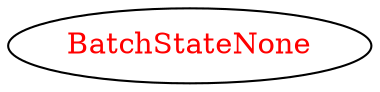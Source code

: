 digraph dependencyGraph {
 concentrate=true;
 ranksep="2.0";
 rankdir="LR"; 
 splines="ortho";
"BatchStateNone" [fontcolor="red"];
}